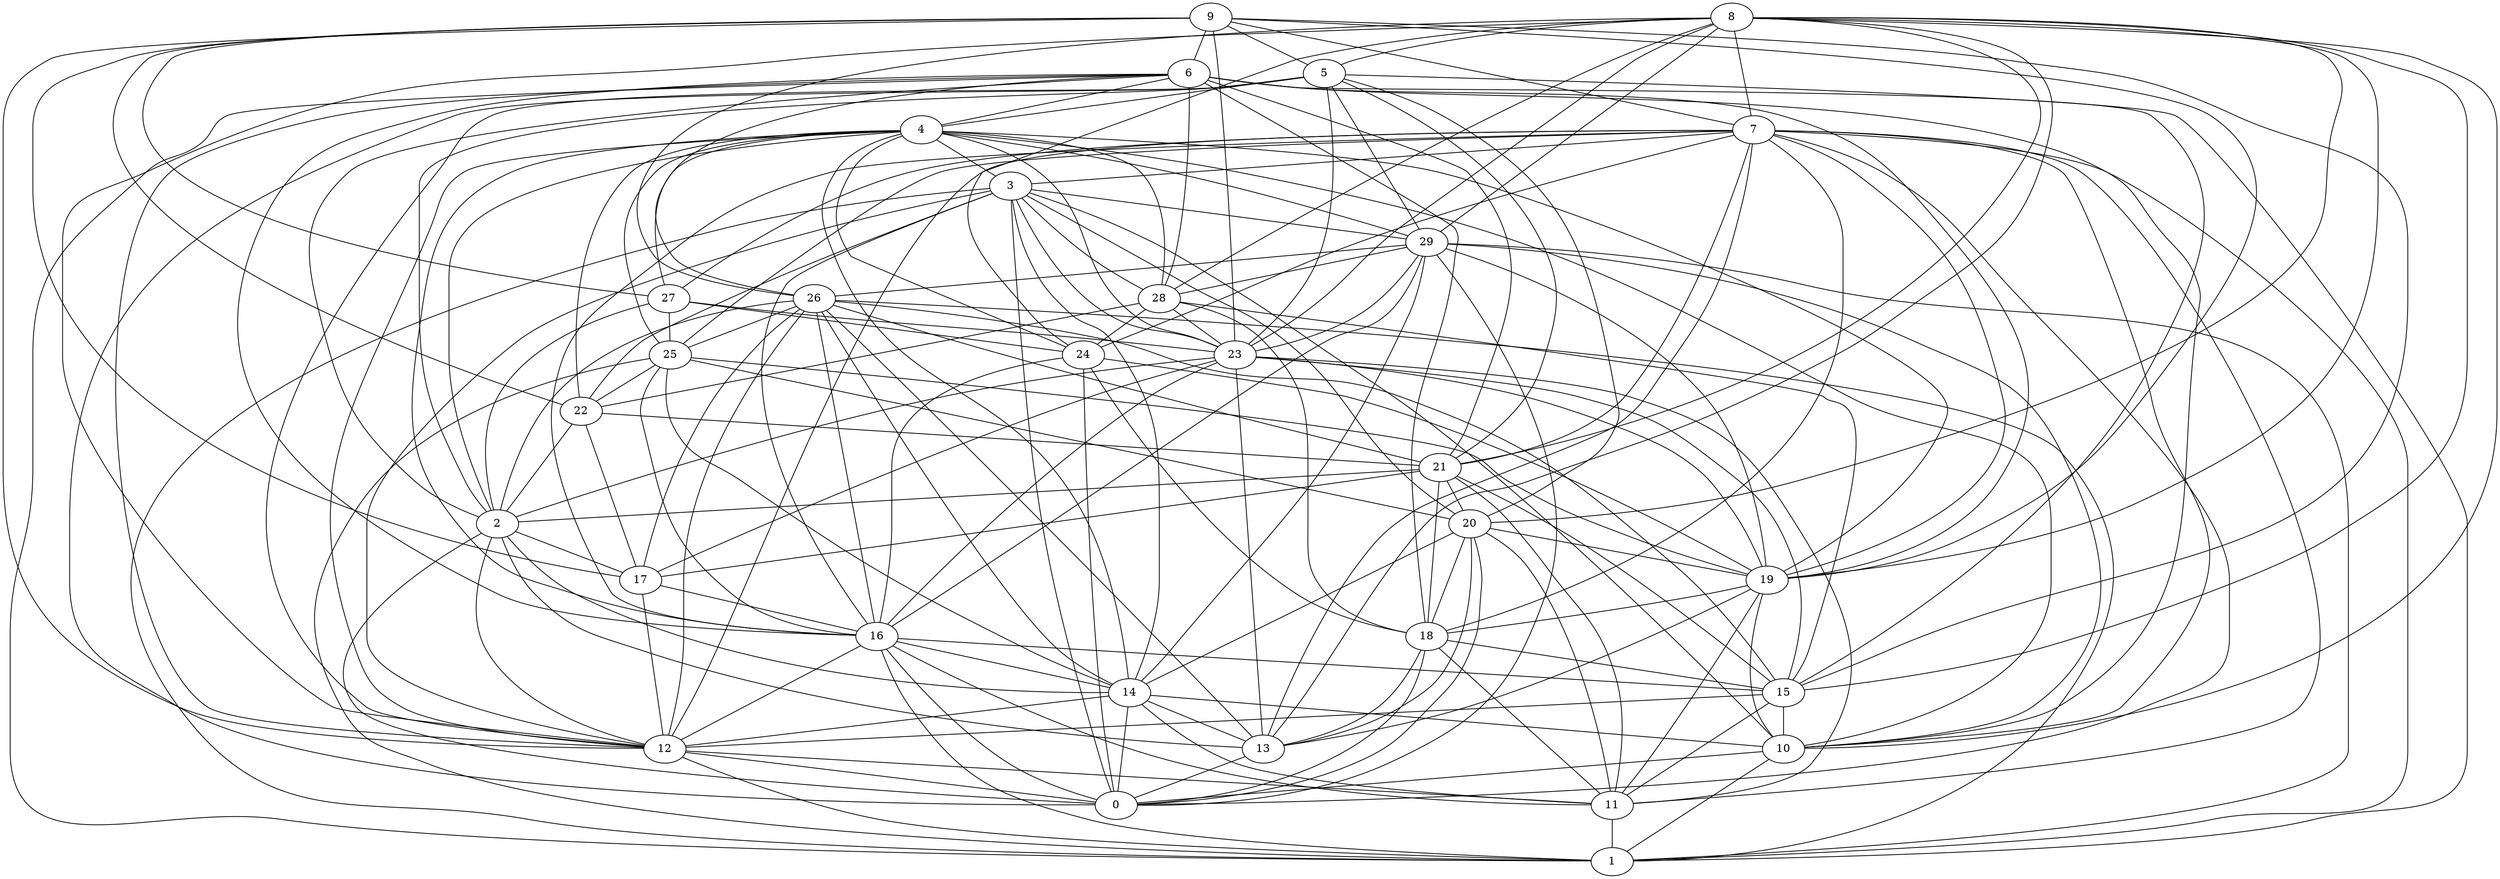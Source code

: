 digraph GG_graph {

subgraph G_graph {
edge [color = black]
"19" -> "18" [dir = none]
"19" -> "10" [dir = none]
"28" -> "22" [dir = none]
"28" -> "18" [dir = none]
"9" -> "27" [dir = none]
"9" -> "6" [dir = none]
"9" -> "23" [dir = none]
"9" -> "22" [dir = none]
"22" -> "2" [dir = none]
"22" -> "17" [dir = none]
"17" -> "12" [dir = none]
"4" -> "29" [dir = none]
"4" -> "22" [dir = none]
"4" -> "23" [dir = none]
"4" -> "24" [dir = none]
"4" -> "12" [dir = none]
"4" -> "3" [dir = none]
"12" -> "11" [dir = none]
"12" -> "1" [dir = none]
"7" -> "13" [dir = none]
"7" -> "3" [dir = none]
"7" -> "0" [dir = none]
"7" -> "25" [dir = none]
"7" -> "21" [dir = none]
"7" -> "12" [dir = none]
"10" -> "0" [dir = none]
"10" -> "1" [dir = none]
"27" -> "2" [dir = none]
"27" -> "23" [dir = none]
"27" -> "25" [dir = none]
"8" -> "21" [dir = none]
"8" -> "24" [dir = none]
"8" -> "12" [dir = none]
"8" -> "19" [dir = none]
"8" -> "10" [dir = none]
"8" -> "15" [dir = none]
"8" -> "7" [dir = none]
"8" -> "13" [dir = none]
"8" -> "23" [dir = none]
"8" -> "28" [dir = none]
"8" -> "5" [dir = none]
"8" -> "20" [dir = none]
"6" -> "4" [dir = none]
"6" -> "10" [dir = none]
"6" -> "2" [dir = none]
"6" -> "26" [dir = none]
"6" -> "21" [dir = none]
"3" -> "20" [dir = none]
"16" -> "12" [dir = none]
"16" -> "0" [dir = none]
"16" -> "15" [dir = none]
"5" -> "20" [dir = none]
"5" -> "0" [dir = none]
"24" -> "19" [dir = none]
"24" -> "0" [dir = none]
"14" -> "11" [dir = none]
"14" -> "13" [dir = none]
"14" -> "10" [dir = none]
"14" -> "0" [dir = none]
"26" -> "25" [dir = none]
"26" -> "15" [dir = none]
"26" -> "14" [dir = none]
"26" -> "13" [dir = none]
"26" -> "21" [dir = none]
"26" -> "16" [dir = none]
"29" -> "1" [dir = none]
"29" -> "0" [dir = none]
"29" -> "10" [dir = none]
"29" -> "19" [dir = none]
"15" -> "12" [dir = none]
"15" -> "11" [dir = none]
"15" -> "10" [dir = none]
"18" -> "11" [dir = none]
"23" -> "19" [dir = none]
"23" -> "2" [dir = none]
"23" -> "13" [dir = none]
"23" -> "16" [dir = none]
"23" -> "11" [dir = none]
"21" -> "17" [dir = none]
"21" -> "20" [dir = none]
"21" -> "2" [dir = none]
"20" -> "18" [dir = none]
"20" -> "13" [dir = none]
"2" -> "0" [dir = none]
"2" -> "13" [dir = none]
"25" -> "20" [dir = none]
"25" -> "16" [dir = none]
"7" -> "16" [dir = none]
"19" -> "13" [dir = none]
"11" -> "1" [dir = none]
"14" -> "12" [dir = none]
"3" -> "14" [dir = none]
"9" -> "15" [dir = none]
"29" -> "28" [dir = none]
"2" -> "12" [dir = none]
"9" -> "7" [dir = none]
"28" -> "24" [dir = none]
"6" -> "15" [dir = none]
"2" -> "17" [dir = none]
"3" -> "12" [dir = none]
"4" -> "28" [dir = none]
"26" -> "1" [dir = none]
"9" -> "12" [dir = none]
"7" -> "27" [dir = none]
"18" -> "0" [dir = none]
"13" -> "0" [dir = none]
"6" -> "28" [dir = none]
"23" -> "17" [dir = none]
"9" -> "17" [dir = none]
"4" -> "16" [dir = none]
"20" -> "14" [dir = none]
"16" -> "1" [dir = none]
"5" -> "2" [dir = none]
"9" -> "19" [dir = none]
"26" -> "12" [dir = none]
"5" -> "29" [dir = none]
"5" -> "12" [dir = none]
"27" -> "24" [dir = none]
"3" -> "10" [dir = none]
"5" -> "23" [dir = none]
"4" -> "14" [dir = none]
"7" -> "11" [dir = none]
"25" -> "1" [dir = none]
"9" -> "5" [dir = none]
"28" -> "15" [dir = none]
"4" -> "25" [dir = none]
"25" -> "14" [dir = none]
"16" -> "14" [dir = none]
"3" -> "23" [dir = none]
"18" -> "13" [dir = none]
"5" -> "1" [dir = none]
"7" -> "19" [dir = none]
"28" -> "23" [dir = none]
"26" -> "2" [dir = none]
"7" -> "18" [dir = none]
"12" -> "0" [dir = none]
"7" -> "10" [dir = none]
"24" -> "18" [dir = none]
"4" -> "27" [dir = none]
"25" -> "22" [dir = none]
"6" -> "16" [dir = none]
"6" -> "18" [dir = none]
"19" -> "11" [dir = none]
"6" -> "19" [dir = none]
"20" -> "11" [dir = none]
"21" -> "15" [dir = none]
"6" -> "12" [dir = none]
"18" -> "15" [dir = none]
"24" -> "16" [dir = none]
"3" -> "28" [dir = none]
"20" -> "19" [dir = none]
"29" -> "16" [dir = none]
"25" -> "19" [dir = none]
"7" -> "1" [dir = none]
"29" -> "14" [dir = none]
"20" -> "0" [dir = none]
"3" -> "16" [dir = none]
"3" -> "1" [dir = none]
"6" -> "1" [dir = none]
"21" -> "18" [dir = none]
"4" -> "10" [dir = none]
"23" -> "15" [dir = none]
"4" -> "2" [dir = none]
"8" -> "26" [dir = none]
"22" -> "21" [dir = none]
"8" -> "29" [dir = none]
"3" -> "22" [dir = none]
"26" -> "17" [dir = none]
"21" -> "11" [dir = none]
"5" -> "4" [dir = none]
"16" -> "11" [dir = none]
"3" -> "29" [dir = none]
"5" -> "21" [dir = none]
"3" -> "0" [dir = none]
"7" -> "24" [dir = none]
"4" -> "19" [dir = none]
"2" -> "14" [dir = none]
"29" -> "26" [dir = none]
"17" -> "16" [dir = none]
"29" -> "23" [dir = none]
}

}
